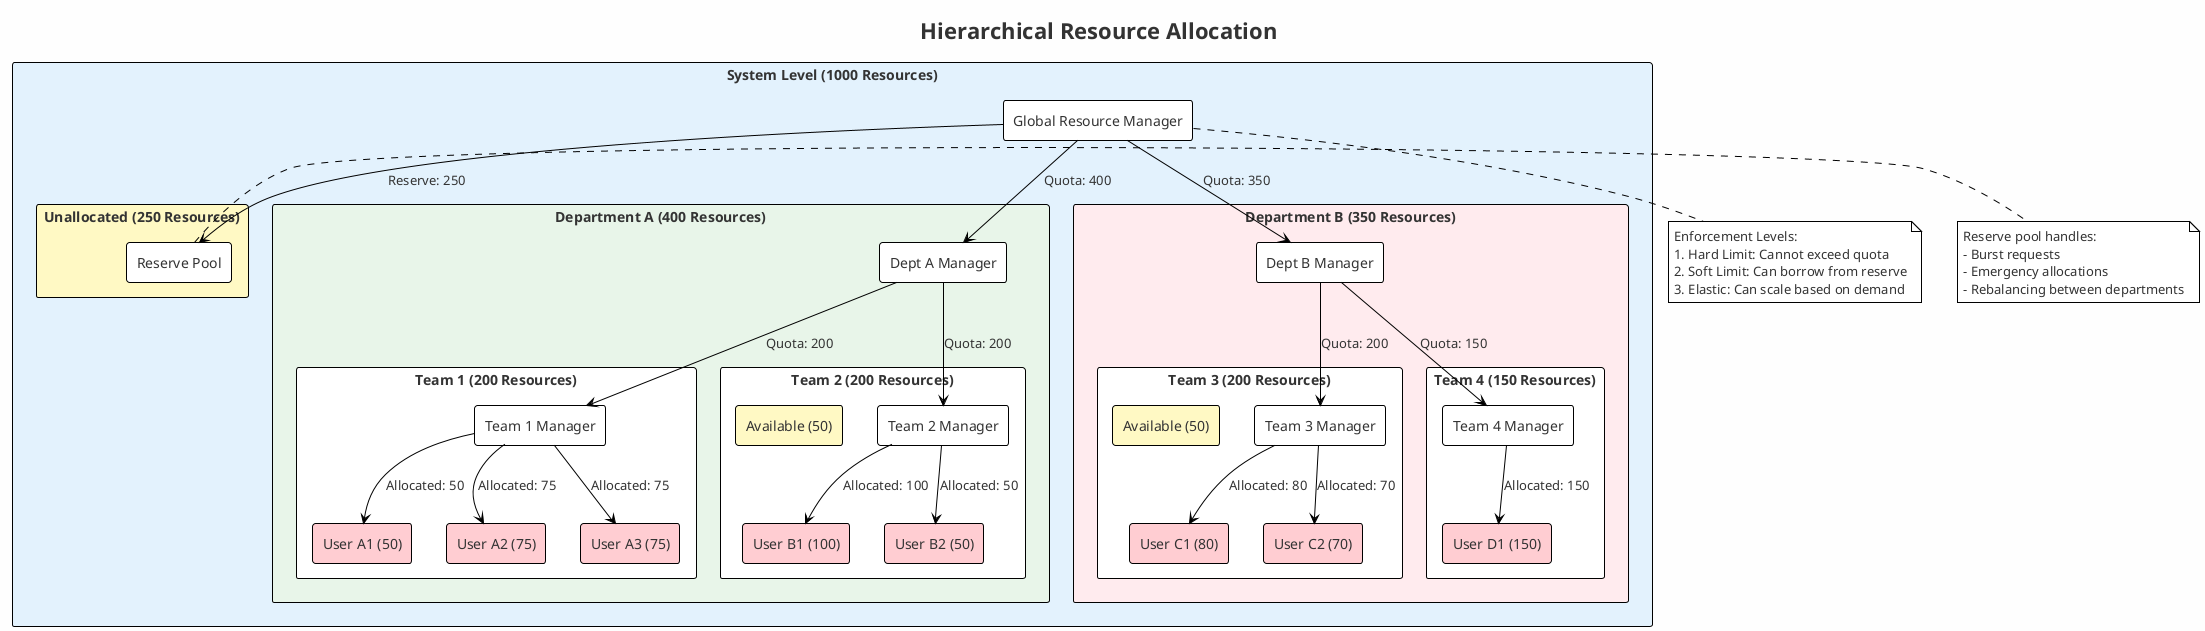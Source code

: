 @startuml hierarchical-allocation
!theme plain
title Hierarchical Resource Allocation

skinparam backgroundColor #FEFEFE
skinparam defaultFontColor #333333

skinparam componentStyle rectangle
skinparam packageStyle rectangle

package "System Level (1000 Resources)" #E3F2FD {
    component "Global Resource Manager" as GRM
    
    package "Department A (400 Resources)" #E8F5E9 {
        component "Dept A Manager" as DAM
        
        package "Team 1 (200 Resources)" {
            component "Team 1 Manager" as T1M
            rectangle "User A1 (50)" as UA1 #FFCDD2
            rectangle "User A2 (75)" as UA2 #FFCDD2
            rectangle "User A3 (75)" as UA3 #FFCDD2
        }
        
        package "Team 2 (200 Resources)" {
            component "Team 2 Manager" as T2M
            rectangle "User B1 (100)" as UB1 #FFCDD2
            rectangle "User B2 (50)" as UB2 #FFCDD2
            rectangle "Available (50)" as T2A #FFF9C4
        }
    }
    
    package "Department B (350 Resources)" #FFEBEE {
        component "Dept B Manager" as DBM
        
        package "Team 3 (200 Resources)" {
            component "Team 3 Manager" as T3M
            rectangle "User C1 (80)" as UC1 #FFCDD2
            rectangle "User C2 (70)" as UC2 #FFCDD2
            rectangle "Available (50)" as T3A #FFF9C4
        }
        
        package "Team 4 (150 Resources)" {
            component "Team 4 Manager" as T4M
            rectangle "User D1 (150)" as UD1 #FFCDD2
        }
    }
    
    package "Unallocated (250 Resources)" #FFF9C4 {
        component "Reserve Pool" as RP
    }
}

GRM --> DAM : Quota: 400
GRM --> DBM : Quota: 350
GRM --> RP : Reserve: 250

DAM --> T1M : Quota: 200
DAM --> T2M : Quota: 200

DBM --> T3M : Quota: 200
DBM --> T4M : Quota: 150

T1M --> UA1 : Allocated: 50
T1M --> UA2 : Allocated: 75
T1M --> UA3 : Allocated: 75

T2M --> UB1 : Allocated: 100
T2M --> UB2 : Allocated: 50

T3M --> UC1 : Allocated: 80
T3M --> UC2 : Allocated: 70

T4M --> UD1 : Allocated: 150

note bottom of GRM
    Enforcement Levels:
    1. Hard Limit: Cannot exceed quota
    2. Soft Limit: Can borrow from reserve
    3. Elastic: Can scale based on demand
end note

note right of RP
    Reserve pool handles:
    - Burst requests
    - Emergency allocations
    - Rebalancing between departments
end note

@enduml